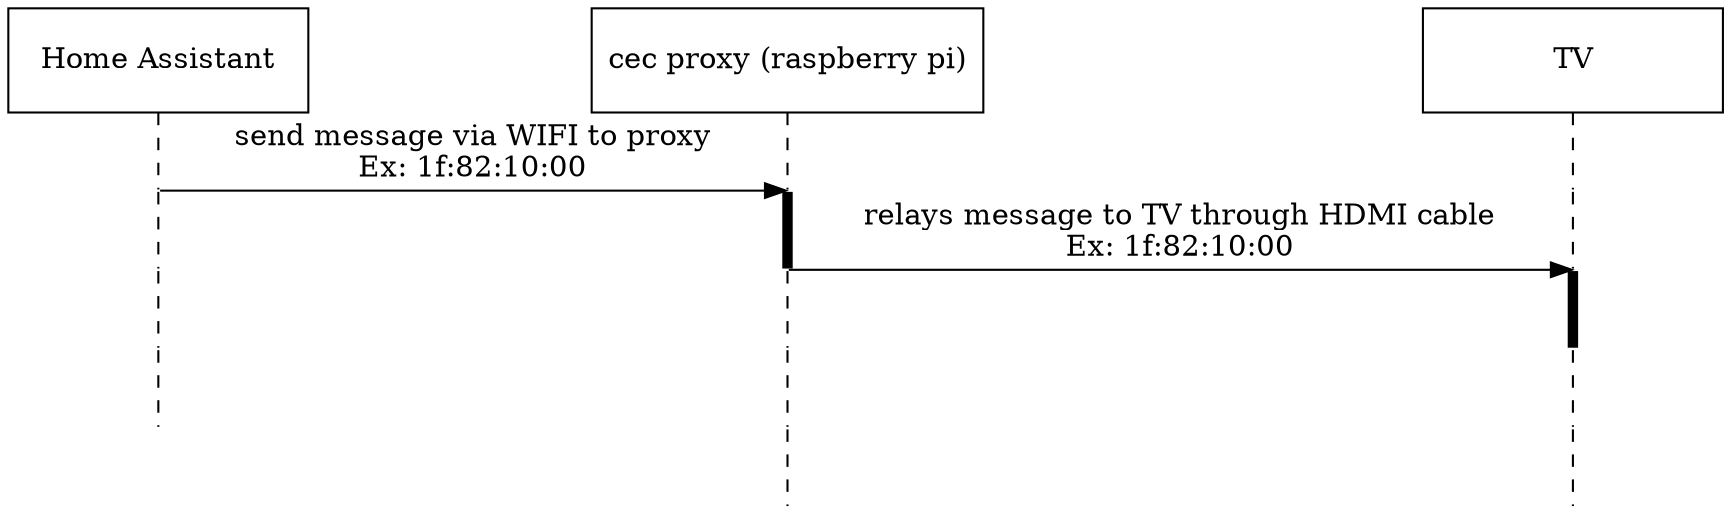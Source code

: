 // https://stackoverflow.com/a/59363959/2115513
digraph SEQ_DIAGRAM {
    graph [overlap = true, splines = line, nodesep = 1.0, ordering = out];
    edge [arrowhead = none];
    node [shape = none, width = 0, height = 0, label = ""];

    {
        rank = same;
        node [shape = rectangle, height = 0.7, width = 2];
        homeassistant [label = "Home Assistant"];
        cec [label = "cec proxy (raspberry pi)"];
        tv [label = "TV"];
    }
    // Draw vertical lines
    {
        edge [style = dashed, weight = 6];
        homeassistant -> a1 -> a2 -> a3;
        a3 -> a5;
    }
    {
        edge [style = dashed, weight = 6];
        cec -> b1
        b1 -> b2 [penwidth = 5, style = solid];
        b2 -> b3 -> b4 -> b5;
    }
    {
        edge [style = dashed, weight = 6];
        tv -> c1;
        c1 -> c2;
        c2 -> c3 [penwidth = 5, style = solid];
        c3 -> c4 -> c5;
    }
    { rank = same; a1 -> b1 [label = "send message via WIFI to proxy\nEx: 1f:82:10:00", arrowhead = normal]; }
    { rank = same; b2 -> c2 [label ="relays message to TV through HDMI cable\nEx: 1f:82:10:00", arrowhead = normal]; }
}
